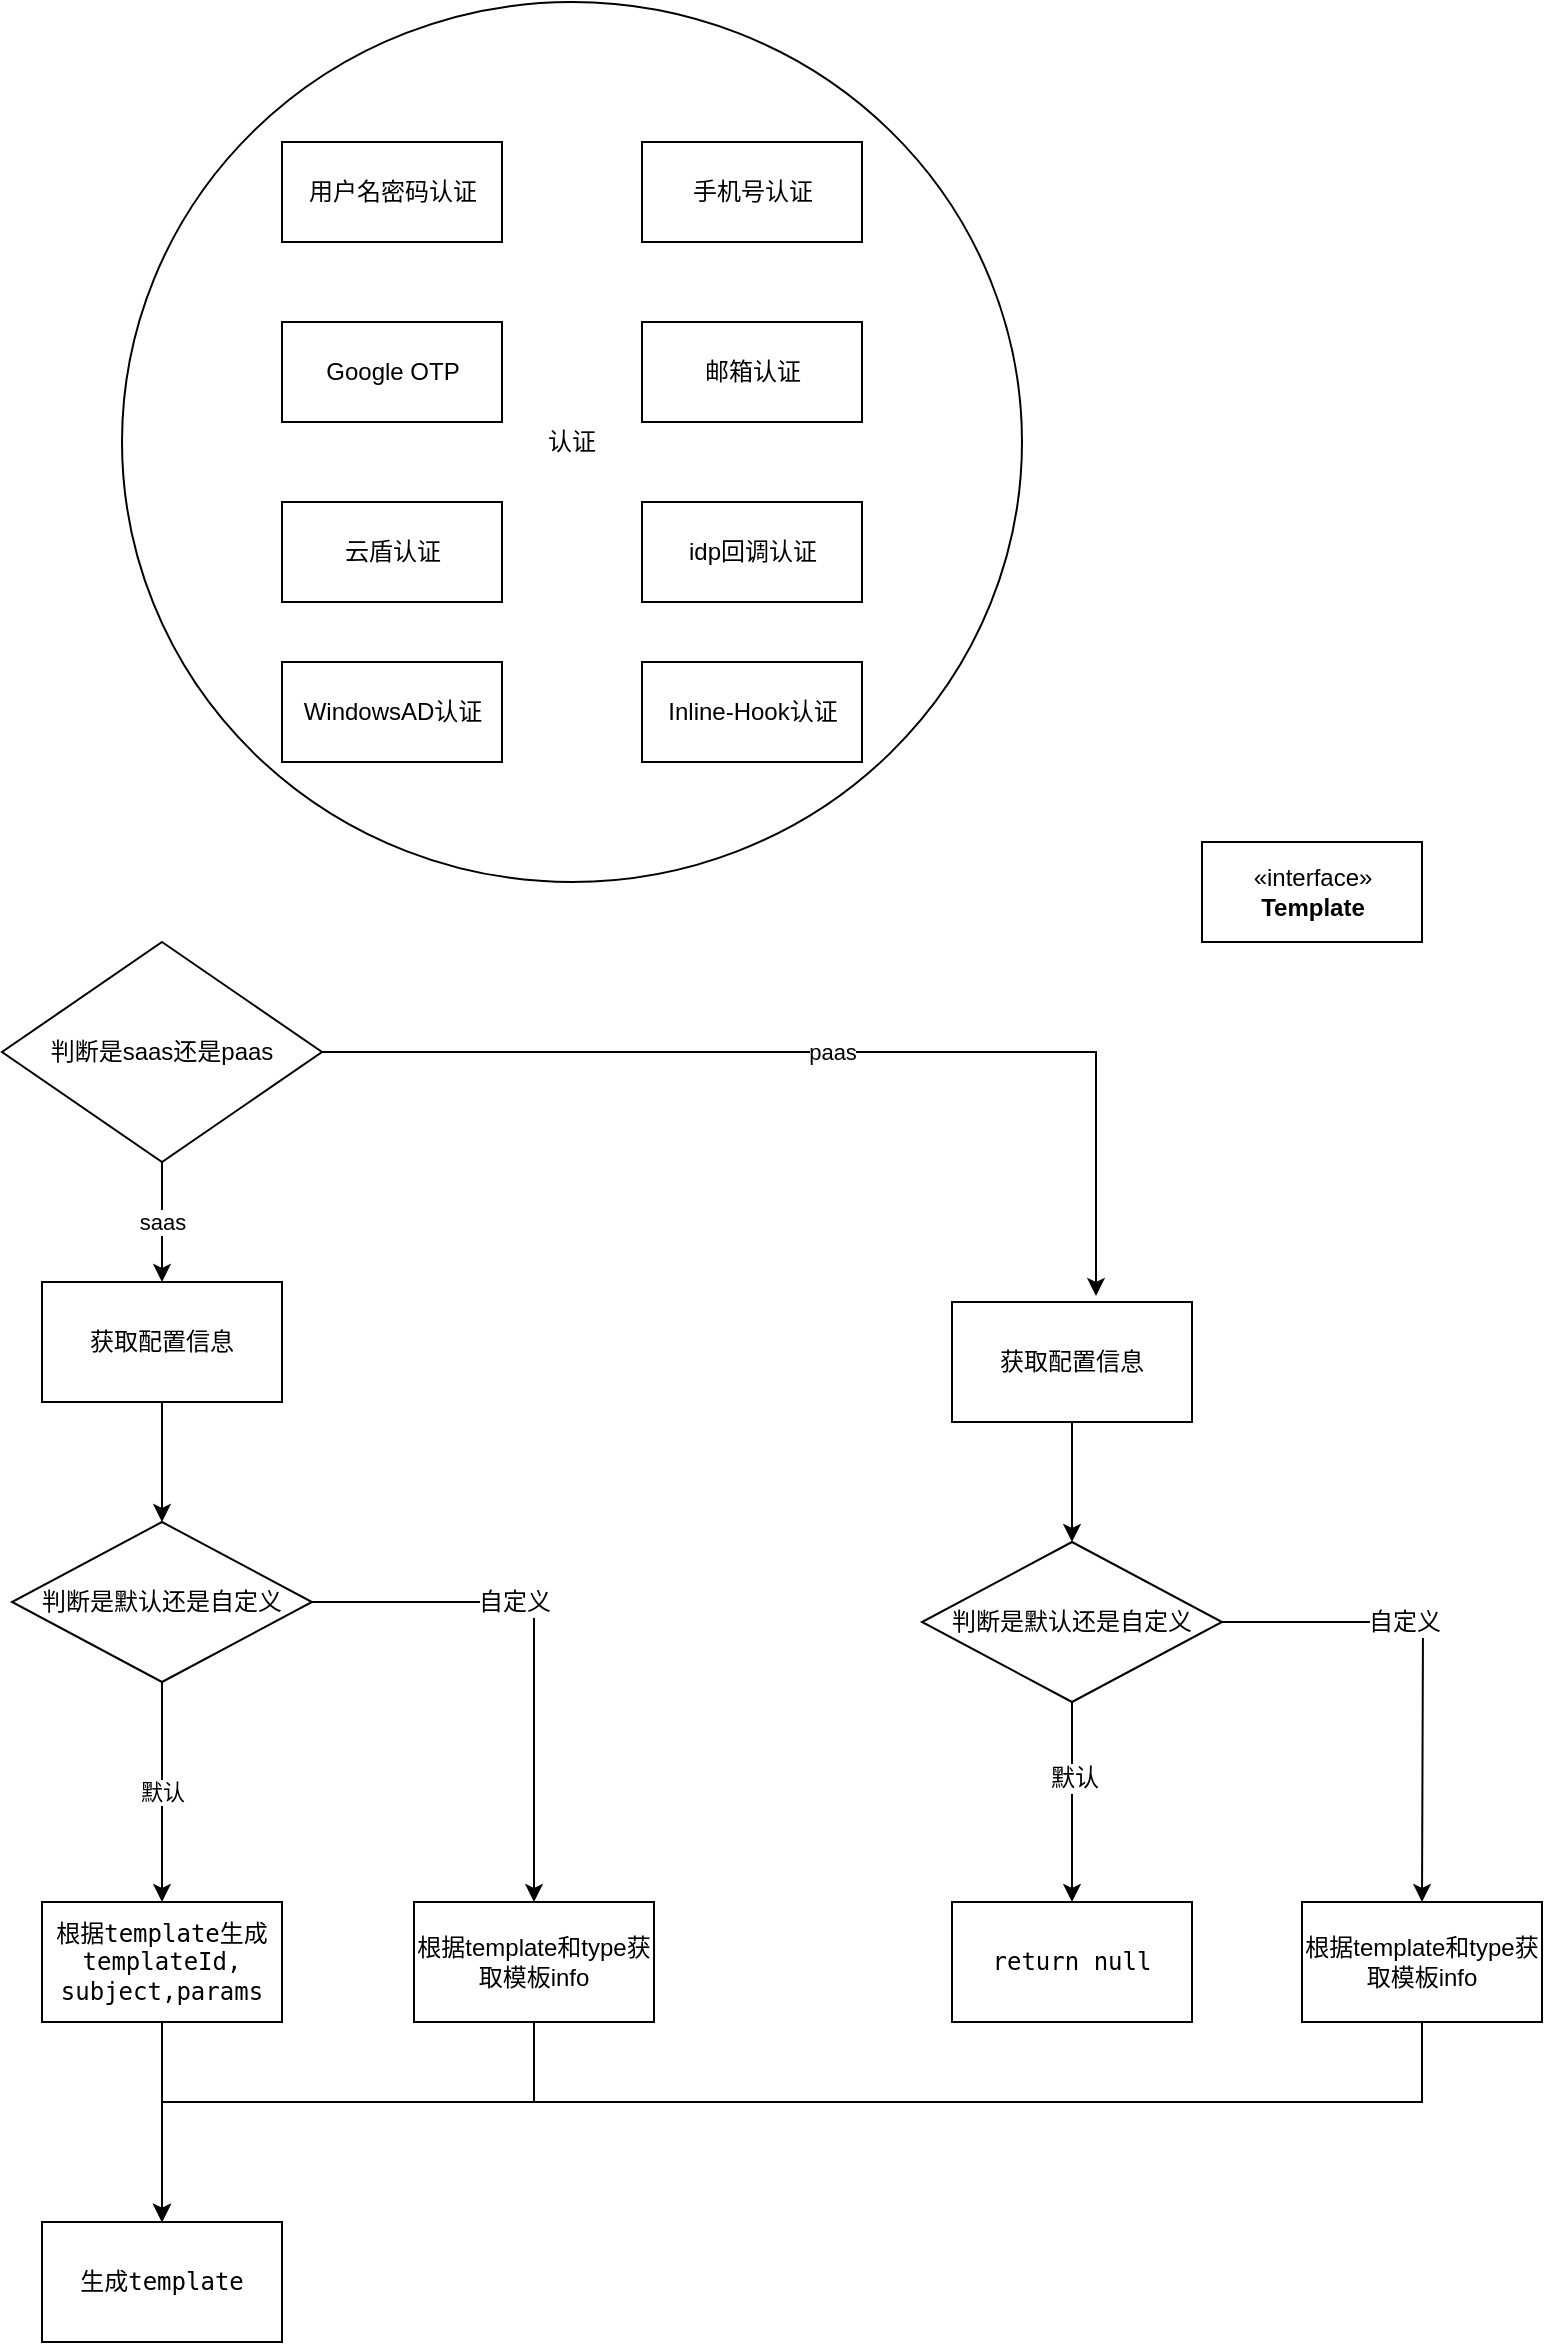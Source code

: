 <mxfile version="20.2.2" type="github">
  <diagram id="C5RBs43oDa-KdzZeNtuy" name="Page-1">
    <mxGraphModel dx="1426" dy="606" grid="1" gridSize="10" guides="1" tooltips="1" connect="1" arrows="1" fold="1" page="1" pageScale="1" pageWidth="827" pageHeight="1169" math="0" shadow="0">
      <root>
        <mxCell id="WIyWlLk6GJQsqaUBKTNV-0" />
        <mxCell id="WIyWlLk6GJQsqaUBKTNV-1" parent="WIyWlLk6GJQsqaUBKTNV-0" />
        <mxCell id="yNPxZpSD1YruV2so6bn6-4" value="认证" style="ellipse;whiteSpace=wrap;html=1;" parent="WIyWlLk6GJQsqaUBKTNV-1" vertex="1">
          <mxGeometry x="120" y="350" width="450" height="440" as="geometry" />
        </mxCell>
        <mxCell id="yNPxZpSD1YruV2so6bn6-0" value="用户名密码认证" style="html=1;" parent="WIyWlLk6GJQsqaUBKTNV-1" vertex="1">
          <mxGeometry x="200" y="420" width="110" height="50" as="geometry" />
        </mxCell>
        <mxCell id="yNPxZpSD1YruV2so6bn6-1" value="手机号认证" style="html=1;" parent="WIyWlLk6GJQsqaUBKTNV-1" vertex="1">
          <mxGeometry x="380" y="420" width="110" height="50" as="geometry" />
        </mxCell>
        <mxCell id="yNPxZpSD1YruV2so6bn6-2" value="Google OTP" style="html=1;" parent="WIyWlLk6GJQsqaUBKTNV-1" vertex="1">
          <mxGeometry x="200" y="510" width="110" height="50" as="geometry" />
        </mxCell>
        <mxCell id="yNPxZpSD1YruV2so6bn6-3" value="邮箱认证" style="html=1;" parent="WIyWlLk6GJQsqaUBKTNV-1" vertex="1">
          <mxGeometry x="380" y="510" width="110" height="50" as="geometry" />
        </mxCell>
        <mxCell id="yNPxZpSD1YruV2so6bn6-5" value="云盾认证" style="html=1;" parent="WIyWlLk6GJQsqaUBKTNV-1" vertex="1">
          <mxGeometry x="200" y="600" width="110" height="50" as="geometry" />
        </mxCell>
        <mxCell id="yNPxZpSD1YruV2so6bn6-6" value="idp回调认证" style="html=1;" parent="WIyWlLk6GJQsqaUBKTNV-1" vertex="1">
          <mxGeometry x="380" y="600" width="110" height="50" as="geometry" />
        </mxCell>
        <mxCell id="yNPxZpSD1YruV2so6bn6-7" value="WindowsAD认证" style="html=1;" parent="WIyWlLk6GJQsqaUBKTNV-1" vertex="1">
          <mxGeometry x="200" y="680" width="110" height="50" as="geometry" />
        </mxCell>
        <mxCell id="yNPxZpSD1YruV2so6bn6-8" value="Inline-Hook认证" style="html=1;" parent="WIyWlLk6GJQsqaUBKTNV-1" vertex="1">
          <mxGeometry x="380" y="680" width="110" height="50" as="geometry" />
        </mxCell>
        <mxCell id="oX8guQik7Rruaia-IkJ0-14" value="«interface»&lt;br&gt;&lt;b&gt;Template&lt;/b&gt;" style="html=1;" vertex="1" parent="WIyWlLk6GJQsqaUBKTNV-1">
          <mxGeometry x="660" y="770" width="110" height="50" as="geometry" />
        </mxCell>
        <mxCell id="oX8guQik7Rruaia-IkJ0-21" style="edgeStyle=orthogonalEdgeStyle;rounded=0;orthogonalLoop=1;jettySize=auto;html=1;" edge="1" parent="WIyWlLk6GJQsqaUBKTNV-1" source="oX8guQik7Rruaia-IkJ0-15" target="oX8guQik7Rruaia-IkJ0-20">
          <mxGeometry relative="1" as="geometry" />
        </mxCell>
        <mxCell id="oX8guQik7Rruaia-IkJ0-15" value="获取配置信息" style="rounded=0;whiteSpace=wrap;html=1;" vertex="1" parent="WIyWlLk6GJQsqaUBKTNV-1">
          <mxGeometry x="80" y="990" width="120" height="60" as="geometry" />
        </mxCell>
        <mxCell id="oX8guQik7Rruaia-IkJ0-17" value="saas" style="edgeStyle=orthogonalEdgeStyle;rounded=0;orthogonalLoop=1;jettySize=auto;html=1;exitX=0.5;exitY=1;exitDx=0;exitDy=0;entryX=0.5;entryY=0;entryDx=0;entryDy=0;" edge="1" parent="WIyWlLk6GJQsqaUBKTNV-1" source="oX8guQik7Rruaia-IkJ0-16" target="oX8guQik7Rruaia-IkJ0-15">
          <mxGeometry relative="1" as="geometry" />
        </mxCell>
        <mxCell id="oX8guQik7Rruaia-IkJ0-19" value="paas" style="edgeStyle=orthogonalEdgeStyle;rounded=0;orthogonalLoop=1;jettySize=auto;html=1;entryX=0.6;entryY=-0.05;entryDx=0;entryDy=0;entryPerimeter=0;" edge="1" parent="WIyWlLk6GJQsqaUBKTNV-1" source="oX8guQik7Rruaia-IkJ0-16" target="oX8guQik7Rruaia-IkJ0-18">
          <mxGeometry relative="1" as="geometry" />
        </mxCell>
        <mxCell id="oX8guQik7Rruaia-IkJ0-16" value="判断是saas还是paas" style="rhombus;whiteSpace=wrap;html=1;" vertex="1" parent="WIyWlLk6GJQsqaUBKTNV-1">
          <mxGeometry x="60" y="820" width="160" height="110" as="geometry" />
        </mxCell>
        <mxCell id="oX8guQik7Rruaia-IkJ0-31" style="edgeStyle=orthogonalEdgeStyle;rounded=0;orthogonalLoop=1;jettySize=auto;html=1;exitX=0.5;exitY=1;exitDx=0;exitDy=0;fontSize=12;" edge="1" parent="WIyWlLk6GJQsqaUBKTNV-1" source="oX8guQik7Rruaia-IkJ0-18" target="oX8guQik7Rruaia-IkJ0-30">
          <mxGeometry relative="1" as="geometry" />
        </mxCell>
        <mxCell id="oX8guQik7Rruaia-IkJ0-18" value="获取配置信息" style="rounded=0;whiteSpace=wrap;html=1;" vertex="1" parent="WIyWlLk6GJQsqaUBKTNV-1">
          <mxGeometry x="535" y="1000" width="120" height="60" as="geometry" />
        </mxCell>
        <mxCell id="oX8guQik7Rruaia-IkJ0-23" value="默认" style="edgeStyle=orthogonalEdgeStyle;rounded=0;orthogonalLoop=1;jettySize=auto;html=1;exitX=0.5;exitY=1;exitDx=0;exitDy=0;" edge="1" parent="WIyWlLk6GJQsqaUBKTNV-1" source="oX8guQik7Rruaia-IkJ0-20" target="oX8guQik7Rruaia-IkJ0-22">
          <mxGeometry relative="1" as="geometry" />
        </mxCell>
        <mxCell id="oX8guQik7Rruaia-IkJ0-26" style="edgeStyle=orthogonalEdgeStyle;rounded=0;orthogonalLoop=1;jettySize=auto;html=1;fontSize=12;" edge="1" parent="WIyWlLk6GJQsqaUBKTNV-1" source="oX8guQik7Rruaia-IkJ0-20" target="oX8guQik7Rruaia-IkJ0-25">
          <mxGeometry relative="1" as="geometry" />
        </mxCell>
        <mxCell id="oX8guQik7Rruaia-IkJ0-27" value="自定义" style="edgeLabel;html=1;align=center;verticalAlign=middle;resizable=0;points=[];fontSize=12;" vertex="1" connectable="0" parent="oX8guQik7Rruaia-IkJ0-26">
          <mxGeometry x="-0.226" relative="1" as="geometry">
            <mxPoint as="offset" />
          </mxGeometry>
        </mxCell>
        <mxCell id="oX8guQik7Rruaia-IkJ0-20" value="判断是默认还是自定义" style="rhombus;whiteSpace=wrap;html=1;" vertex="1" parent="WIyWlLk6GJQsqaUBKTNV-1">
          <mxGeometry x="65" y="1110" width="150" height="80" as="geometry" />
        </mxCell>
        <mxCell id="oX8guQik7Rruaia-IkJ0-29" style="edgeStyle=orthogonalEdgeStyle;rounded=0;orthogonalLoop=1;jettySize=auto;html=1;entryX=0.5;entryY=0;entryDx=0;entryDy=0;fontSize=12;" edge="1" parent="WIyWlLk6GJQsqaUBKTNV-1" source="oX8guQik7Rruaia-IkJ0-22" target="oX8guQik7Rruaia-IkJ0-24">
          <mxGeometry relative="1" as="geometry" />
        </mxCell>
        <mxCell id="oX8guQik7Rruaia-IkJ0-22" value="&lt;font style=&quot;font-size: 12px;&quot;&gt;根据&lt;span style=&quot;background-color: rgb(255, 255, 255); font-family: &amp;quot;Source Code Pro&amp;quot;, monospace;&quot;&gt;template生成&lt;br&gt;templateId,&lt;br&gt;subject,params&lt;br&gt;&lt;/span&gt;&lt;/font&gt;" style="rounded=0;whiteSpace=wrap;html=1;" vertex="1" parent="WIyWlLk6GJQsqaUBKTNV-1">
          <mxGeometry x="80" y="1300" width="120" height="60" as="geometry" />
        </mxCell>
        <mxCell id="oX8guQik7Rruaia-IkJ0-24" value="&lt;font style=&quot;font-size: 12px;&quot;&gt;&lt;span style=&quot;background-color: rgb(255, 255, 255); font-family: &amp;quot;Source Code Pro&amp;quot;, monospace;&quot;&gt;生成template&lt;br&gt;&lt;/span&gt;&lt;/font&gt;" style="rounded=0;whiteSpace=wrap;html=1;" vertex="1" parent="WIyWlLk6GJQsqaUBKTNV-1">
          <mxGeometry x="80" y="1460" width="120" height="60" as="geometry" />
        </mxCell>
        <mxCell id="oX8guQik7Rruaia-IkJ0-28" style="edgeStyle=orthogonalEdgeStyle;rounded=0;orthogonalLoop=1;jettySize=auto;html=1;fontSize=12;" edge="1" parent="WIyWlLk6GJQsqaUBKTNV-1" source="oX8guQik7Rruaia-IkJ0-25" target="oX8guQik7Rruaia-IkJ0-24">
          <mxGeometry relative="1" as="geometry">
            <Array as="points">
              <mxPoint x="326" y="1400" />
              <mxPoint x="140" y="1400" />
            </Array>
          </mxGeometry>
        </mxCell>
        <mxCell id="oX8guQik7Rruaia-IkJ0-25" value="根据template和type获取模板info" style="rounded=0;whiteSpace=wrap;html=1;fontSize=12;" vertex="1" parent="WIyWlLk6GJQsqaUBKTNV-1">
          <mxGeometry x="266" y="1300" width="120" height="60" as="geometry" />
        </mxCell>
        <mxCell id="oX8guQik7Rruaia-IkJ0-33" style="edgeStyle=orthogonalEdgeStyle;rounded=0;orthogonalLoop=1;jettySize=auto;html=1;entryX=0.5;entryY=0;entryDx=0;entryDy=0;fontSize=12;" edge="1" parent="WIyWlLk6GJQsqaUBKTNV-1" source="oX8guQik7Rruaia-IkJ0-30" target="oX8guQik7Rruaia-IkJ0-32">
          <mxGeometry relative="1" as="geometry" />
        </mxCell>
        <mxCell id="oX8guQik7Rruaia-IkJ0-34" value="默认" style="edgeLabel;html=1;align=center;verticalAlign=middle;resizable=0;points=[];fontSize=12;" vertex="1" connectable="0" parent="oX8guQik7Rruaia-IkJ0-33">
          <mxGeometry x="-0.24" y="1" relative="1" as="geometry">
            <mxPoint as="offset" />
          </mxGeometry>
        </mxCell>
        <mxCell id="oX8guQik7Rruaia-IkJ0-35" style="edgeStyle=orthogonalEdgeStyle;rounded=0;orthogonalLoop=1;jettySize=auto;html=1;fontSize=12;" edge="1" parent="WIyWlLk6GJQsqaUBKTNV-1" source="oX8guQik7Rruaia-IkJ0-30">
          <mxGeometry relative="1" as="geometry">
            <mxPoint x="770" y="1300" as="targetPoint" />
          </mxGeometry>
        </mxCell>
        <mxCell id="oX8guQik7Rruaia-IkJ0-37" value="自定义" style="edgeLabel;html=1;align=center;verticalAlign=middle;resizable=0;points=[];fontSize=12;" vertex="1" connectable="0" parent="oX8guQik7Rruaia-IkJ0-35">
          <mxGeometry x="-0.242" relative="1" as="geometry">
            <mxPoint as="offset" />
          </mxGeometry>
        </mxCell>
        <mxCell id="oX8guQik7Rruaia-IkJ0-30" value="判断是默认还是自定义" style="rhombus;whiteSpace=wrap;html=1;" vertex="1" parent="WIyWlLk6GJQsqaUBKTNV-1">
          <mxGeometry x="520" y="1120" width="150" height="80" as="geometry" />
        </mxCell>
        <mxCell id="oX8guQik7Rruaia-IkJ0-32" value="&lt;font style=&quot;font-size: 12px;&quot;&gt;&lt;span style=&quot;background-color: rgb(255, 255, 255); font-family: &amp;quot;Source Code Pro&amp;quot;, monospace;&quot;&gt;return null&lt;br&gt;&lt;/span&gt;&lt;/font&gt;" style="rounded=0;whiteSpace=wrap;html=1;" vertex="1" parent="WIyWlLk6GJQsqaUBKTNV-1">
          <mxGeometry x="535" y="1300" width="120" height="60" as="geometry" />
        </mxCell>
        <mxCell id="oX8guQik7Rruaia-IkJ0-38" style="edgeStyle=orthogonalEdgeStyle;rounded=0;orthogonalLoop=1;jettySize=auto;html=1;entryX=0.5;entryY=0;entryDx=0;entryDy=0;fontSize=12;" edge="1" parent="WIyWlLk6GJQsqaUBKTNV-1" source="oX8guQik7Rruaia-IkJ0-36" target="oX8guQik7Rruaia-IkJ0-24">
          <mxGeometry relative="1" as="geometry">
            <Array as="points">
              <mxPoint x="770" y="1400" />
              <mxPoint x="140" y="1400" />
            </Array>
          </mxGeometry>
        </mxCell>
        <mxCell id="oX8guQik7Rruaia-IkJ0-36" value="根据template和type获取模板info" style="rounded=0;whiteSpace=wrap;html=1;fontSize=12;" vertex="1" parent="WIyWlLk6GJQsqaUBKTNV-1">
          <mxGeometry x="710" y="1300" width="120" height="60" as="geometry" />
        </mxCell>
      </root>
    </mxGraphModel>
  </diagram>
</mxfile>
